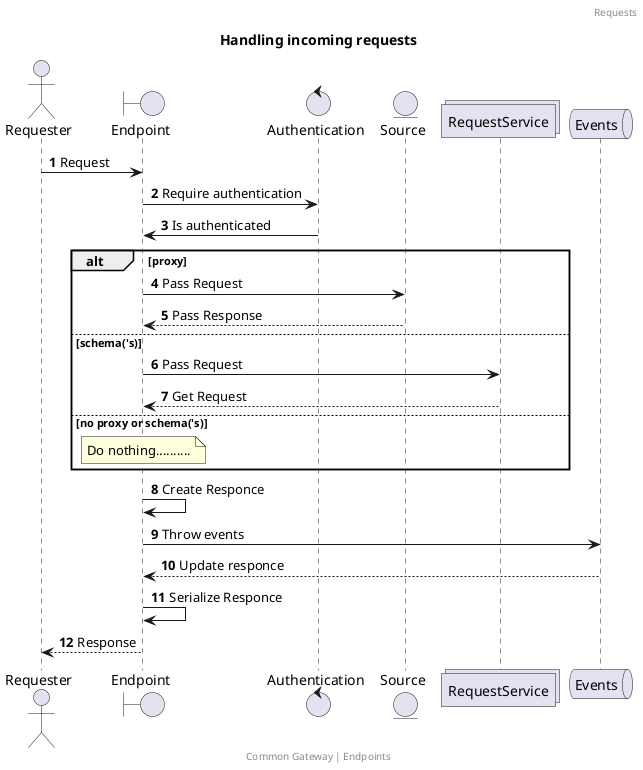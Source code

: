 @startuml
title: Handling incoming requests
footer: Common Gateway | Endpoints
header: Requests
autonumber

actor       Requester        as Requester
boundary    Endpoint         as Endpoint
control     Authentication   as Authentication
entity      Source           as Source
collections RequestService   as RequestService
queue       Events           as Events

Requester -> Endpoint: Request
Endpoint -> Authentication  : Require authentication
Authentication -> Endpoint  : Is authenticated
alt proxy

Endpoint -> Source  : Pass Request
Source --> Endpoint : Pass Response
else schema('s)
Endpoint -> RequestService  : Pass Request
RequestService  --> Endpoint : Get Request
else no proxy or schema('s)
note over Endpoint: Do nothing..........
end

Endpoint -> Endpoint: Create Responce
Endpoint -> Events: Throw events
Events --> Endpoint: Update responce
Endpoint -> Endpoint: Serialize Responce
Endpoint --> Requester: Response
@enduml
